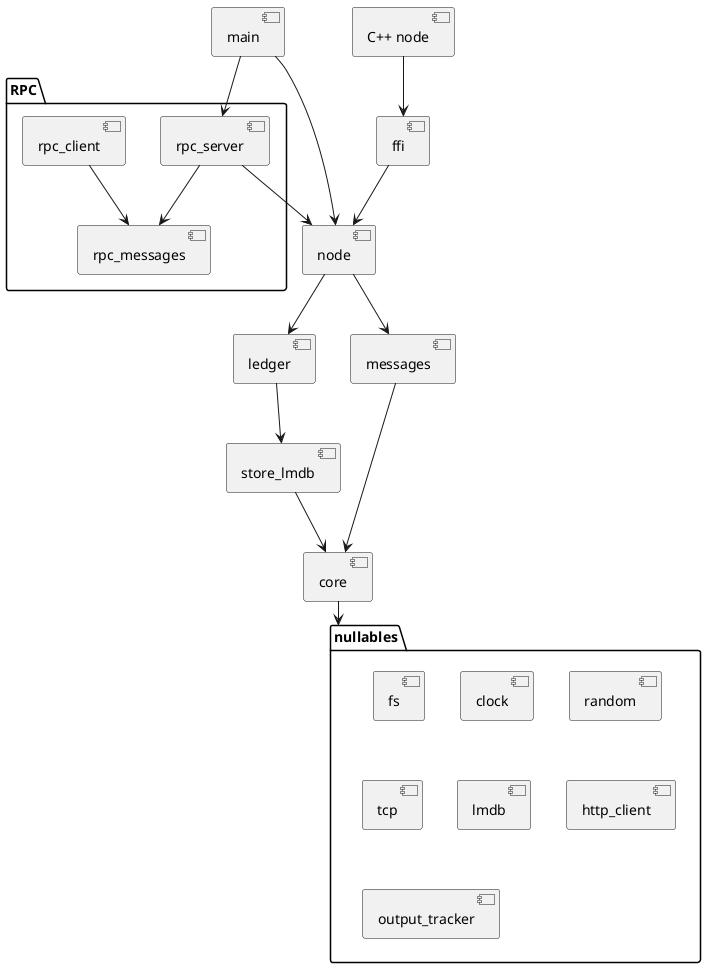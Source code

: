 @startuml "Split crates"

[core]
[ledger]
[store_lmdb]
[messages]
[node]
[main]
[ffi]
[C++ node]

folder "nullables"{
[fs]
[clock]
[random]
[tcp]
[lmdb]
[http_client]
[output_tracker]
}

folder "RPC"{
    [rpc_messages]
    [rpc_server]
    [rpc_client]
}

[C++ node] --> [ffi]
[main] --> [node]
[main] --> [rpc_server]
[rpc_server] --> [node]
[rpc_server] --> [rpc_messages]
[rpc_client] --> [rpc_messages]
[node] --> [ledger]
[node] --> [messages]
[messages] --> [core]
[ledger] --> [store_lmdb]
[store_lmdb] --> [core]
[ffi] --> [node]
[core] --> "nullables"

@enduml